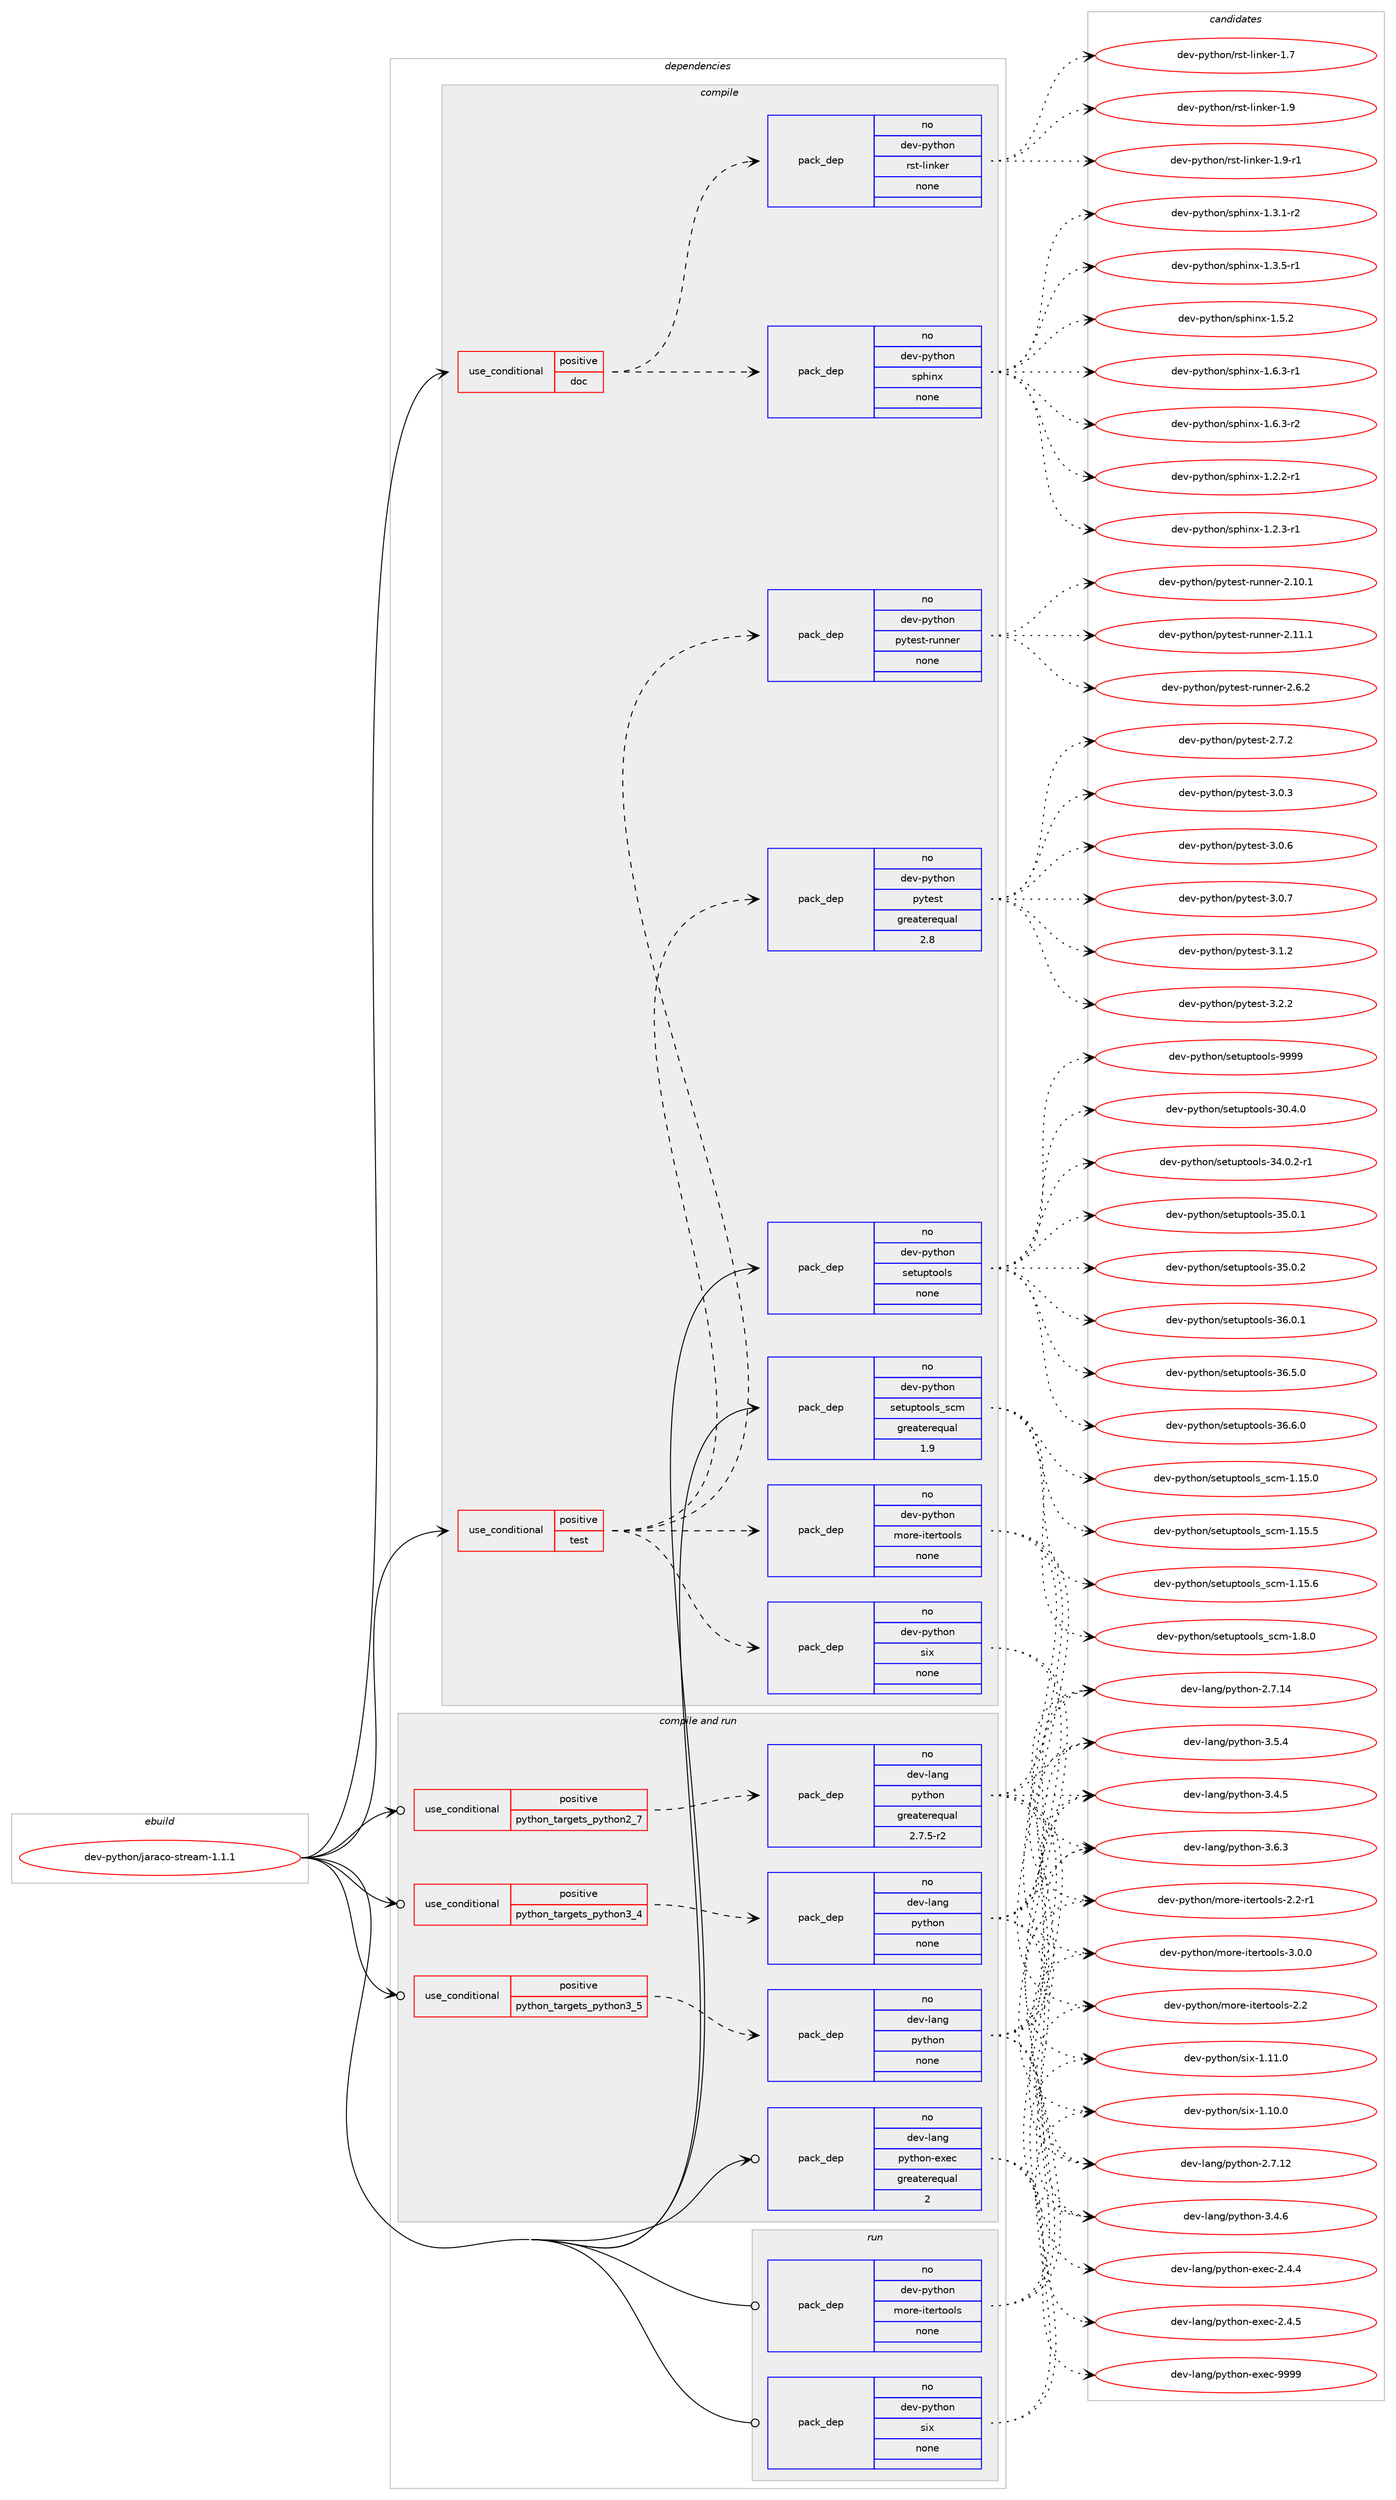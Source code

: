digraph prolog {

# *************
# Graph options
# *************

newrank=true;
concentrate=true;
compound=true;
graph [rankdir=LR,fontname=Helvetica,fontsize=10,ranksep=1.5];#, ranksep=2.5, nodesep=0.2];
edge  [arrowhead=vee];
node  [fontname=Helvetica,fontsize=10];

# **********
# The ebuild
# **********

subgraph cluster_leftcol {
color=gray;
rank=same;
label=<<i>ebuild</i>>;
id [label="dev-python/jaraco-stream-1.1.1", color=red, width=4, href="../dev-python/jaraco-stream-1.1.1.svg"];
}

# ****************
# The dependencies
# ****************

subgraph cluster_midcol {
color=gray;
label=<<i>dependencies</i>>;
subgraph cluster_compile {
fillcolor="#eeeeee";
style=filled;
label=<<i>compile</i>>;
subgraph cond34327 {
dependency162494 [label=<<TABLE BORDER="0" CELLBORDER="1" CELLSPACING="0" CELLPADDING="4"><TR><TD ROWSPAN="3" CELLPADDING="10">use_conditional</TD></TR><TR><TD>positive</TD></TR><TR><TD>doc</TD></TR></TABLE>>, shape=none, color=red];
subgraph pack124315 {
dependency162495 [label=<<TABLE BORDER="0" CELLBORDER="1" CELLSPACING="0" CELLPADDING="4" WIDTH="220"><TR><TD ROWSPAN="6" CELLPADDING="30">pack_dep</TD></TR><TR><TD WIDTH="110">no</TD></TR><TR><TD>dev-python</TD></TR><TR><TD>sphinx</TD></TR><TR><TD>none</TD></TR><TR><TD></TD></TR></TABLE>>, shape=none, color=blue];
}
dependency162494:e -> dependency162495:w [weight=20,style="dashed",arrowhead="vee"];
subgraph pack124316 {
dependency162496 [label=<<TABLE BORDER="0" CELLBORDER="1" CELLSPACING="0" CELLPADDING="4" WIDTH="220"><TR><TD ROWSPAN="6" CELLPADDING="30">pack_dep</TD></TR><TR><TD WIDTH="110">no</TD></TR><TR><TD>dev-python</TD></TR><TR><TD>rst-linker</TD></TR><TR><TD>none</TD></TR><TR><TD></TD></TR></TABLE>>, shape=none, color=blue];
}
dependency162494:e -> dependency162496:w [weight=20,style="dashed",arrowhead="vee"];
}
id:e -> dependency162494:w [weight=20,style="solid",arrowhead="vee"];
subgraph cond34328 {
dependency162497 [label=<<TABLE BORDER="0" CELLBORDER="1" CELLSPACING="0" CELLPADDING="4"><TR><TD ROWSPAN="3" CELLPADDING="10">use_conditional</TD></TR><TR><TD>positive</TD></TR><TR><TD>test</TD></TR></TABLE>>, shape=none, color=red];
subgraph pack124317 {
dependency162498 [label=<<TABLE BORDER="0" CELLBORDER="1" CELLSPACING="0" CELLPADDING="4" WIDTH="220"><TR><TD ROWSPAN="6" CELLPADDING="30">pack_dep</TD></TR><TR><TD WIDTH="110">no</TD></TR><TR><TD>dev-python</TD></TR><TR><TD>more-itertools</TD></TR><TR><TD>none</TD></TR><TR><TD></TD></TR></TABLE>>, shape=none, color=blue];
}
dependency162497:e -> dependency162498:w [weight=20,style="dashed",arrowhead="vee"];
subgraph pack124318 {
dependency162499 [label=<<TABLE BORDER="0" CELLBORDER="1" CELLSPACING="0" CELLPADDING="4" WIDTH="220"><TR><TD ROWSPAN="6" CELLPADDING="30">pack_dep</TD></TR><TR><TD WIDTH="110">no</TD></TR><TR><TD>dev-python</TD></TR><TR><TD>six</TD></TR><TR><TD>none</TD></TR><TR><TD></TD></TR></TABLE>>, shape=none, color=blue];
}
dependency162497:e -> dependency162499:w [weight=20,style="dashed",arrowhead="vee"];
subgraph pack124319 {
dependency162500 [label=<<TABLE BORDER="0" CELLBORDER="1" CELLSPACING="0" CELLPADDING="4" WIDTH="220"><TR><TD ROWSPAN="6" CELLPADDING="30">pack_dep</TD></TR><TR><TD WIDTH="110">no</TD></TR><TR><TD>dev-python</TD></TR><TR><TD>pytest</TD></TR><TR><TD>greaterequal</TD></TR><TR><TD>2.8</TD></TR></TABLE>>, shape=none, color=blue];
}
dependency162497:e -> dependency162500:w [weight=20,style="dashed",arrowhead="vee"];
subgraph pack124320 {
dependency162501 [label=<<TABLE BORDER="0" CELLBORDER="1" CELLSPACING="0" CELLPADDING="4" WIDTH="220"><TR><TD ROWSPAN="6" CELLPADDING="30">pack_dep</TD></TR><TR><TD WIDTH="110">no</TD></TR><TR><TD>dev-python</TD></TR><TR><TD>pytest-runner</TD></TR><TR><TD>none</TD></TR><TR><TD></TD></TR></TABLE>>, shape=none, color=blue];
}
dependency162497:e -> dependency162501:w [weight=20,style="dashed",arrowhead="vee"];
}
id:e -> dependency162497:w [weight=20,style="solid",arrowhead="vee"];
subgraph pack124321 {
dependency162502 [label=<<TABLE BORDER="0" CELLBORDER="1" CELLSPACING="0" CELLPADDING="4" WIDTH="220"><TR><TD ROWSPAN="6" CELLPADDING="30">pack_dep</TD></TR><TR><TD WIDTH="110">no</TD></TR><TR><TD>dev-python</TD></TR><TR><TD>setuptools</TD></TR><TR><TD>none</TD></TR><TR><TD></TD></TR></TABLE>>, shape=none, color=blue];
}
id:e -> dependency162502:w [weight=20,style="solid",arrowhead="vee"];
subgraph pack124322 {
dependency162503 [label=<<TABLE BORDER="0" CELLBORDER="1" CELLSPACING="0" CELLPADDING="4" WIDTH="220"><TR><TD ROWSPAN="6" CELLPADDING="30">pack_dep</TD></TR><TR><TD WIDTH="110">no</TD></TR><TR><TD>dev-python</TD></TR><TR><TD>setuptools_scm</TD></TR><TR><TD>greaterequal</TD></TR><TR><TD>1.9</TD></TR></TABLE>>, shape=none, color=blue];
}
id:e -> dependency162503:w [weight=20,style="solid",arrowhead="vee"];
}
subgraph cluster_compileandrun {
fillcolor="#eeeeee";
style=filled;
label=<<i>compile and run</i>>;
subgraph cond34329 {
dependency162504 [label=<<TABLE BORDER="0" CELLBORDER="1" CELLSPACING="0" CELLPADDING="4"><TR><TD ROWSPAN="3" CELLPADDING="10">use_conditional</TD></TR><TR><TD>positive</TD></TR><TR><TD>python_targets_python2_7</TD></TR></TABLE>>, shape=none, color=red];
subgraph pack124323 {
dependency162505 [label=<<TABLE BORDER="0" CELLBORDER="1" CELLSPACING="0" CELLPADDING="4" WIDTH="220"><TR><TD ROWSPAN="6" CELLPADDING="30">pack_dep</TD></TR><TR><TD WIDTH="110">no</TD></TR><TR><TD>dev-lang</TD></TR><TR><TD>python</TD></TR><TR><TD>greaterequal</TD></TR><TR><TD>2.7.5-r2</TD></TR></TABLE>>, shape=none, color=blue];
}
dependency162504:e -> dependency162505:w [weight=20,style="dashed",arrowhead="vee"];
}
id:e -> dependency162504:w [weight=20,style="solid",arrowhead="odotvee"];
subgraph cond34330 {
dependency162506 [label=<<TABLE BORDER="0" CELLBORDER="1" CELLSPACING="0" CELLPADDING="4"><TR><TD ROWSPAN="3" CELLPADDING="10">use_conditional</TD></TR><TR><TD>positive</TD></TR><TR><TD>python_targets_python3_4</TD></TR></TABLE>>, shape=none, color=red];
subgraph pack124324 {
dependency162507 [label=<<TABLE BORDER="0" CELLBORDER="1" CELLSPACING="0" CELLPADDING="4" WIDTH="220"><TR><TD ROWSPAN="6" CELLPADDING="30">pack_dep</TD></TR><TR><TD WIDTH="110">no</TD></TR><TR><TD>dev-lang</TD></TR><TR><TD>python</TD></TR><TR><TD>none</TD></TR><TR><TD></TD></TR></TABLE>>, shape=none, color=blue];
}
dependency162506:e -> dependency162507:w [weight=20,style="dashed",arrowhead="vee"];
}
id:e -> dependency162506:w [weight=20,style="solid",arrowhead="odotvee"];
subgraph cond34331 {
dependency162508 [label=<<TABLE BORDER="0" CELLBORDER="1" CELLSPACING="0" CELLPADDING="4"><TR><TD ROWSPAN="3" CELLPADDING="10">use_conditional</TD></TR><TR><TD>positive</TD></TR><TR><TD>python_targets_python3_5</TD></TR></TABLE>>, shape=none, color=red];
subgraph pack124325 {
dependency162509 [label=<<TABLE BORDER="0" CELLBORDER="1" CELLSPACING="0" CELLPADDING="4" WIDTH="220"><TR><TD ROWSPAN="6" CELLPADDING="30">pack_dep</TD></TR><TR><TD WIDTH="110">no</TD></TR><TR><TD>dev-lang</TD></TR><TR><TD>python</TD></TR><TR><TD>none</TD></TR><TR><TD></TD></TR></TABLE>>, shape=none, color=blue];
}
dependency162508:e -> dependency162509:w [weight=20,style="dashed",arrowhead="vee"];
}
id:e -> dependency162508:w [weight=20,style="solid",arrowhead="odotvee"];
subgraph pack124326 {
dependency162510 [label=<<TABLE BORDER="0" CELLBORDER="1" CELLSPACING="0" CELLPADDING="4" WIDTH="220"><TR><TD ROWSPAN="6" CELLPADDING="30">pack_dep</TD></TR><TR><TD WIDTH="110">no</TD></TR><TR><TD>dev-lang</TD></TR><TR><TD>python-exec</TD></TR><TR><TD>greaterequal</TD></TR><TR><TD>2</TD></TR></TABLE>>, shape=none, color=blue];
}
id:e -> dependency162510:w [weight=20,style="solid",arrowhead="odotvee"];
}
subgraph cluster_run {
fillcolor="#eeeeee";
style=filled;
label=<<i>run</i>>;
subgraph pack124327 {
dependency162511 [label=<<TABLE BORDER="0" CELLBORDER="1" CELLSPACING="0" CELLPADDING="4" WIDTH="220"><TR><TD ROWSPAN="6" CELLPADDING="30">pack_dep</TD></TR><TR><TD WIDTH="110">no</TD></TR><TR><TD>dev-python</TD></TR><TR><TD>more-itertools</TD></TR><TR><TD>none</TD></TR><TR><TD></TD></TR></TABLE>>, shape=none, color=blue];
}
id:e -> dependency162511:w [weight=20,style="solid",arrowhead="odot"];
subgraph pack124328 {
dependency162512 [label=<<TABLE BORDER="0" CELLBORDER="1" CELLSPACING="0" CELLPADDING="4" WIDTH="220"><TR><TD ROWSPAN="6" CELLPADDING="30">pack_dep</TD></TR><TR><TD WIDTH="110">no</TD></TR><TR><TD>dev-python</TD></TR><TR><TD>six</TD></TR><TR><TD>none</TD></TR><TR><TD></TD></TR></TABLE>>, shape=none, color=blue];
}
id:e -> dependency162512:w [weight=20,style="solid",arrowhead="odot"];
}
}

# **************
# The candidates
# **************

subgraph cluster_choices {
rank=same;
color=gray;
label=<<i>candidates</i>>;

subgraph choice124315 {
color=black;
nodesep=1;
choice10010111845112121116104111110471151121041051101204549465046504511449 [label="dev-python/sphinx-1.2.2-r1", color=red, width=4,href="../dev-python/sphinx-1.2.2-r1.svg"];
choice10010111845112121116104111110471151121041051101204549465046514511449 [label="dev-python/sphinx-1.2.3-r1", color=red, width=4,href="../dev-python/sphinx-1.2.3-r1.svg"];
choice10010111845112121116104111110471151121041051101204549465146494511450 [label="dev-python/sphinx-1.3.1-r2", color=red, width=4,href="../dev-python/sphinx-1.3.1-r2.svg"];
choice10010111845112121116104111110471151121041051101204549465146534511449 [label="dev-python/sphinx-1.3.5-r1", color=red, width=4,href="../dev-python/sphinx-1.3.5-r1.svg"];
choice1001011184511212111610411111047115112104105110120454946534650 [label="dev-python/sphinx-1.5.2", color=red, width=4,href="../dev-python/sphinx-1.5.2.svg"];
choice10010111845112121116104111110471151121041051101204549465446514511449 [label="dev-python/sphinx-1.6.3-r1", color=red, width=4,href="../dev-python/sphinx-1.6.3-r1.svg"];
choice10010111845112121116104111110471151121041051101204549465446514511450 [label="dev-python/sphinx-1.6.3-r2", color=red, width=4,href="../dev-python/sphinx-1.6.3-r2.svg"];
dependency162495:e -> choice10010111845112121116104111110471151121041051101204549465046504511449:w [style=dotted,weight="100"];
dependency162495:e -> choice10010111845112121116104111110471151121041051101204549465046514511449:w [style=dotted,weight="100"];
dependency162495:e -> choice10010111845112121116104111110471151121041051101204549465146494511450:w [style=dotted,weight="100"];
dependency162495:e -> choice10010111845112121116104111110471151121041051101204549465146534511449:w [style=dotted,weight="100"];
dependency162495:e -> choice1001011184511212111610411111047115112104105110120454946534650:w [style=dotted,weight="100"];
dependency162495:e -> choice10010111845112121116104111110471151121041051101204549465446514511449:w [style=dotted,weight="100"];
dependency162495:e -> choice10010111845112121116104111110471151121041051101204549465446514511450:w [style=dotted,weight="100"];
}
subgraph choice124316 {
color=black;
nodesep=1;
choice10010111845112121116104111110471141151164510810511010710111445494655 [label="dev-python/rst-linker-1.7", color=red, width=4,href="../dev-python/rst-linker-1.7.svg"];
choice10010111845112121116104111110471141151164510810511010710111445494657 [label="dev-python/rst-linker-1.9", color=red, width=4,href="../dev-python/rst-linker-1.9.svg"];
choice100101118451121211161041111104711411511645108105110107101114454946574511449 [label="dev-python/rst-linker-1.9-r1", color=red, width=4,href="../dev-python/rst-linker-1.9-r1.svg"];
dependency162496:e -> choice10010111845112121116104111110471141151164510810511010710111445494655:w [style=dotted,weight="100"];
dependency162496:e -> choice10010111845112121116104111110471141151164510810511010710111445494657:w [style=dotted,weight="100"];
dependency162496:e -> choice100101118451121211161041111104711411511645108105110107101114454946574511449:w [style=dotted,weight="100"];
}
subgraph choice124317 {
color=black;
nodesep=1;
choice10010111845112121116104111110471091111141014510511610111411611111110811545504650 [label="dev-python/more-itertools-2.2", color=red, width=4,href="../dev-python/more-itertools-2.2.svg"];
choice100101118451121211161041111104710911111410145105116101114116111111108115455046504511449 [label="dev-python/more-itertools-2.2-r1", color=red, width=4,href="../dev-python/more-itertools-2.2-r1.svg"];
choice100101118451121211161041111104710911111410145105116101114116111111108115455146484648 [label="dev-python/more-itertools-3.0.0", color=red, width=4,href="../dev-python/more-itertools-3.0.0.svg"];
dependency162498:e -> choice10010111845112121116104111110471091111141014510511610111411611111110811545504650:w [style=dotted,weight="100"];
dependency162498:e -> choice100101118451121211161041111104710911111410145105116101114116111111108115455046504511449:w [style=dotted,weight="100"];
dependency162498:e -> choice100101118451121211161041111104710911111410145105116101114116111111108115455146484648:w [style=dotted,weight="100"];
}
subgraph choice124318 {
color=black;
nodesep=1;
choice100101118451121211161041111104711510512045494649484648 [label="dev-python/six-1.10.0", color=red, width=4,href="../dev-python/six-1.10.0.svg"];
choice100101118451121211161041111104711510512045494649494648 [label="dev-python/six-1.11.0", color=red, width=4,href="../dev-python/six-1.11.0.svg"];
dependency162499:e -> choice100101118451121211161041111104711510512045494649484648:w [style=dotted,weight="100"];
dependency162499:e -> choice100101118451121211161041111104711510512045494649494648:w [style=dotted,weight="100"];
}
subgraph choice124319 {
color=black;
nodesep=1;
choice1001011184511212111610411111047112121116101115116455046554650 [label="dev-python/pytest-2.7.2", color=red, width=4,href="../dev-python/pytest-2.7.2.svg"];
choice1001011184511212111610411111047112121116101115116455146484651 [label="dev-python/pytest-3.0.3", color=red, width=4,href="../dev-python/pytest-3.0.3.svg"];
choice1001011184511212111610411111047112121116101115116455146484654 [label="dev-python/pytest-3.0.6", color=red, width=4,href="../dev-python/pytest-3.0.6.svg"];
choice1001011184511212111610411111047112121116101115116455146484655 [label="dev-python/pytest-3.0.7", color=red, width=4,href="../dev-python/pytest-3.0.7.svg"];
choice1001011184511212111610411111047112121116101115116455146494650 [label="dev-python/pytest-3.1.2", color=red, width=4,href="../dev-python/pytest-3.1.2.svg"];
choice1001011184511212111610411111047112121116101115116455146504650 [label="dev-python/pytest-3.2.2", color=red, width=4,href="../dev-python/pytest-3.2.2.svg"];
dependency162500:e -> choice1001011184511212111610411111047112121116101115116455046554650:w [style=dotted,weight="100"];
dependency162500:e -> choice1001011184511212111610411111047112121116101115116455146484651:w [style=dotted,weight="100"];
dependency162500:e -> choice1001011184511212111610411111047112121116101115116455146484654:w [style=dotted,weight="100"];
dependency162500:e -> choice1001011184511212111610411111047112121116101115116455146484655:w [style=dotted,weight="100"];
dependency162500:e -> choice1001011184511212111610411111047112121116101115116455146494650:w [style=dotted,weight="100"];
dependency162500:e -> choice1001011184511212111610411111047112121116101115116455146504650:w [style=dotted,weight="100"];
}
subgraph choice124320 {
color=black;
nodesep=1;
choice10010111845112121116104111110471121211161011151164511411711011010111445504649484649 [label="dev-python/pytest-runner-2.10.1", color=red, width=4,href="../dev-python/pytest-runner-2.10.1.svg"];
choice10010111845112121116104111110471121211161011151164511411711011010111445504649494649 [label="dev-python/pytest-runner-2.11.1", color=red, width=4,href="../dev-python/pytest-runner-2.11.1.svg"];
choice100101118451121211161041111104711212111610111511645114117110110101114455046544650 [label="dev-python/pytest-runner-2.6.2", color=red, width=4,href="../dev-python/pytest-runner-2.6.2.svg"];
dependency162501:e -> choice10010111845112121116104111110471121211161011151164511411711011010111445504649484649:w [style=dotted,weight="100"];
dependency162501:e -> choice10010111845112121116104111110471121211161011151164511411711011010111445504649494649:w [style=dotted,weight="100"];
dependency162501:e -> choice100101118451121211161041111104711212111610111511645114117110110101114455046544650:w [style=dotted,weight="100"];
}
subgraph choice124321 {
color=black;
nodesep=1;
choice100101118451121211161041111104711510111611711211611111110811545514846524648 [label="dev-python/setuptools-30.4.0", color=red, width=4,href="../dev-python/setuptools-30.4.0.svg"];
choice1001011184511212111610411111047115101116117112116111111108115455152464846504511449 [label="dev-python/setuptools-34.0.2-r1", color=red, width=4,href="../dev-python/setuptools-34.0.2-r1.svg"];
choice100101118451121211161041111104711510111611711211611111110811545515346484649 [label="dev-python/setuptools-35.0.1", color=red, width=4,href="../dev-python/setuptools-35.0.1.svg"];
choice100101118451121211161041111104711510111611711211611111110811545515346484650 [label="dev-python/setuptools-35.0.2", color=red, width=4,href="../dev-python/setuptools-35.0.2.svg"];
choice100101118451121211161041111104711510111611711211611111110811545515446484649 [label="dev-python/setuptools-36.0.1", color=red, width=4,href="../dev-python/setuptools-36.0.1.svg"];
choice100101118451121211161041111104711510111611711211611111110811545515446534648 [label="dev-python/setuptools-36.5.0", color=red, width=4,href="../dev-python/setuptools-36.5.0.svg"];
choice100101118451121211161041111104711510111611711211611111110811545515446544648 [label="dev-python/setuptools-36.6.0", color=red, width=4,href="../dev-python/setuptools-36.6.0.svg"];
choice10010111845112121116104111110471151011161171121161111111081154557575757 [label="dev-python/setuptools-9999", color=red, width=4,href="../dev-python/setuptools-9999.svg"];
dependency162502:e -> choice100101118451121211161041111104711510111611711211611111110811545514846524648:w [style=dotted,weight="100"];
dependency162502:e -> choice1001011184511212111610411111047115101116117112116111111108115455152464846504511449:w [style=dotted,weight="100"];
dependency162502:e -> choice100101118451121211161041111104711510111611711211611111110811545515346484649:w [style=dotted,weight="100"];
dependency162502:e -> choice100101118451121211161041111104711510111611711211611111110811545515346484650:w [style=dotted,weight="100"];
dependency162502:e -> choice100101118451121211161041111104711510111611711211611111110811545515446484649:w [style=dotted,weight="100"];
dependency162502:e -> choice100101118451121211161041111104711510111611711211611111110811545515446534648:w [style=dotted,weight="100"];
dependency162502:e -> choice100101118451121211161041111104711510111611711211611111110811545515446544648:w [style=dotted,weight="100"];
dependency162502:e -> choice10010111845112121116104111110471151011161171121161111111081154557575757:w [style=dotted,weight="100"];
}
subgraph choice124322 {
color=black;
nodesep=1;
choice1001011184511212111610411111047115101116117112116111111108115951159910945494649534648 [label="dev-python/setuptools_scm-1.15.0", color=red, width=4,href="../dev-python/setuptools_scm-1.15.0.svg"];
choice1001011184511212111610411111047115101116117112116111111108115951159910945494649534653 [label="dev-python/setuptools_scm-1.15.5", color=red, width=4,href="../dev-python/setuptools_scm-1.15.5.svg"];
choice1001011184511212111610411111047115101116117112116111111108115951159910945494649534654 [label="dev-python/setuptools_scm-1.15.6", color=red, width=4,href="../dev-python/setuptools_scm-1.15.6.svg"];
choice10010111845112121116104111110471151011161171121161111111081159511599109454946564648 [label="dev-python/setuptools_scm-1.8.0", color=red, width=4,href="../dev-python/setuptools_scm-1.8.0.svg"];
dependency162503:e -> choice1001011184511212111610411111047115101116117112116111111108115951159910945494649534648:w [style=dotted,weight="100"];
dependency162503:e -> choice1001011184511212111610411111047115101116117112116111111108115951159910945494649534653:w [style=dotted,weight="100"];
dependency162503:e -> choice1001011184511212111610411111047115101116117112116111111108115951159910945494649534654:w [style=dotted,weight="100"];
dependency162503:e -> choice10010111845112121116104111110471151011161171121161111111081159511599109454946564648:w [style=dotted,weight="100"];
}
subgraph choice124323 {
color=black;
nodesep=1;
choice10010111845108971101034711212111610411111045504655464950 [label="dev-lang/python-2.7.12", color=red, width=4,href="../dev-lang/python-2.7.12.svg"];
choice10010111845108971101034711212111610411111045504655464952 [label="dev-lang/python-2.7.14", color=red, width=4,href="../dev-lang/python-2.7.14.svg"];
choice100101118451089711010347112121116104111110455146524653 [label="dev-lang/python-3.4.5", color=red, width=4,href="../dev-lang/python-3.4.5.svg"];
choice100101118451089711010347112121116104111110455146524654 [label="dev-lang/python-3.4.6", color=red, width=4,href="../dev-lang/python-3.4.6.svg"];
choice100101118451089711010347112121116104111110455146534652 [label="dev-lang/python-3.5.4", color=red, width=4,href="../dev-lang/python-3.5.4.svg"];
choice100101118451089711010347112121116104111110455146544651 [label="dev-lang/python-3.6.3", color=red, width=4,href="../dev-lang/python-3.6.3.svg"];
dependency162505:e -> choice10010111845108971101034711212111610411111045504655464950:w [style=dotted,weight="100"];
dependency162505:e -> choice10010111845108971101034711212111610411111045504655464952:w [style=dotted,weight="100"];
dependency162505:e -> choice100101118451089711010347112121116104111110455146524653:w [style=dotted,weight="100"];
dependency162505:e -> choice100101118451089711010347112121116104111110455146524654:w [style=dotted,weight="100"];
dependency162505:e -> choice100101118451089711010347112121116104111110455146534652:w [style=dotted,weight="100"];
dependency162505:e -> choice100101118451089711010347112121116104111110455146544651:w [style=dotted,weight="100"];
}
subgraph choice124324 {
color=black;
nodesep=1;
choice10010111845108971101034711212111610411111045504655464950 [label="dev-lang/python-2.7.12", color=red, width=4,href="../dev-lang/python-2.7.12.svg"];
choice10010111845108971101034711212111610411111045504655464952 [label="dev-lang/python-2.7.14", color=red, width=4,href="../dev-lang/python-2.7.14.svg"];
choice100101118451089711010347112121116104111110455146524653 [label="dev-lang/python-3.4.5", color=red, width=4,href="../dev-lang/python-3.4.5.svg"];
choice100101118451089711010347112121116104111110455146524654 [label="dev-lang/python-3.4.6", color=red, width=4,href="../dev-lang/python-3.4.6.svg"];
choice100101118451089711010347112121116104111110455146534652 [label="dev-lang/python-3.5.4", color=red, width=4,href="../dev-lang/python-3.5.4.svg"];
choice100101118451089711010347112121116104111110455146544651 [label="dev-lang/python-3.6.3", color=red, width=4,href="../dev-lang/python-3.6.3.svg"];
dependency162507:e -> choice10010111845108971101034711212111610411111045504655464950:w [style=dotted,weight="100"];
dependency162507:e -> choice10010111845108971101034711212111610411111045504655464952:w [style=dotted,weight="100"];
dependency162507:e -> choice100101118451089711010347112121116104111110455146524653:w [style=dotted,weight="100"];
dependency162507:e -> choice100101118451089711010347112121116104111110455146524654:w [style=dotted,weight="100"];
dependency162507:e -> choice100101118451089711010347112121116104111110455146534652:w [style=dotted,weight="100"];
dependency162507:e -> choice100101118451089711010347112121116104111110455146544651:w [style=dotted,weight="100"];
}
subgraph choice124325 {
color=black;
nodesep=1;
choice10010111845108971101034711212111610411111045504655464950 [label="dev-lang/python-2.7.12", color=red, width=4,href="../dev-lang/python-2.7.12.svg"];
choice10010111845108971101034711212111610411111045504655464952 [label="dev-lang/python-2.7.14", color=red, width=4,href="../dev-lang/python-2.7.14.svg"];
choice100101118451089711010347112121116104111110455146524653 [label="dev-lang/python-3.4.5", color=red, width=4,href="../dev-lang/python-3.4.5.svg"];
choice100101118451089711010347112121116104111110455146524654 [label="dev-lang/python-3.4.6", color=red, width=4,href="../dev-lang/python-3.4.6.svg"];
choice100101118451089711010347112121116104111110455146534652 [label="dev-lang/python-3.5.4", color=red, width=4,href="../dev-lang/python-3.5.4.svg"];
choice100101118451089711010347112121116104111110455146544651 [label="dev-lang/python-3.6.3", color=red, width=4,href="../dev-lang/python-3.6.3.svg"];
dependency162509:e -> choice10010111845108971101034711212111610411111045504655464950:w [style=dotted,weight="100"];
dependency162509:e -> choice10010111845108971101034711212111610411111045504655464952:w [style=dotted,weight="100"];
dependency162509:e -> choice100101118451089711010347112121116104111110455146524653:w [style=dotted,weight="100"];
dependency162509:e -> choice100101118451089711010347112121116104111110455146524654:w [style=dotted,weight="100"];
dependency162509:e -> choice100101118451089711010347112121116104111110455146534652:w [style=dotted,weight="100"];
dependency162509:e -> choice100101118451089711010347112121116104111110455146544651:w [style=dotted,weight="100"];
}
subgraph choice124326 {
color=black;
nodesep=1;
choice1001011184510897110103471121211161041111104510112010199455046524652 [label="dev-lang/python-exec-2.4.4", color=red, width=4,href="../dev-lang/python-exec-2.4.4.svg"];
choice1001011184510897110103471121211161041111104510112010199455046524653 [label="dev-lang/python-exec-2.4.5", color=red, width=4,href="../dev-lang/python-exec-2.4.5.svg"];
choice10010111845108971101034711212111610411111045101120101994557575757 [label="dev-lang/python-exec-9999", color=red, width=4,href="../dev-lang/python-exec-9999.svg"];
dependency162510:e -> choice1001011184510897110103471121211161041111104510112010199455046524652:w [style=dotted,weight="100"];
dependency162510:e -> choice1001011184510897110103471121211161041111104510112010199455046524653:w [style=dotted,weight="100"];
dependency162510:e -> choice10010111845108971101034711212111610411111045101120101994557575757:w [style=dotted,weight="100"];
}
subgraph choice124327 {
color=black;
nodesep=1;
choice10010111845112121116104111110471091111141014510511610111411611111110811545504650 [label="dev-python/more-itertools-2.2", color=red, width=4,href="../dev-python/more-itertools-2.2.svg"];
choice100101118451121211161041111104710911111410145105116101114116111111108115455046504511449 [label="dev-python/more-itertools-2.2-r1", color=red, width=4,href="../dev-python/more-itertools-2.2-r1.svg"];
choice100101118451121211161041111104710911111410145105116101114116111111108115455146484648 [label="dev-python/more-itertools-3.0.0", color=red, width=4,href="../dev-python/more-itertools-3.0.0.svg"];
dependency162511:e -> choice10010111845112121116104111110471091111141014510511610111411611111110811545504650:w [style=dotted,weight="100"];
dependency162511:e -> choice100101118451121211161041111104710911111410145105116101114116111111108115455046504511449:w [style=dotted,weight="100"];
dependency162511:e -> choice100101118451121211161041111104710911111410145105116101114116111111108115455146484648:w [style=dotted,weight="100"];
}
subgraph choice124328 {
color=black;
nodesep=1;
choice100101118451121211161041111104711510512045494649484648 [label="dev-python/six-1.10.0", color=red, width=4,href="../dev-python/six-1.10.0.svg"];
choice100101118451121211161041111104711510512045494649494648 [label="dev-python/six-1.11.0", color=red, width=4,href="../dev-python/six-1.11.0.svg"];
dependency162512:e -> choice100101118451121211161041111104711510512045494649484648:w [style=dotted,weight="100"];
dependency162512:e -> choice100101118451121211161041111104711510512045494649494648:w [style=dotted,weight="100"];
}
}

}
